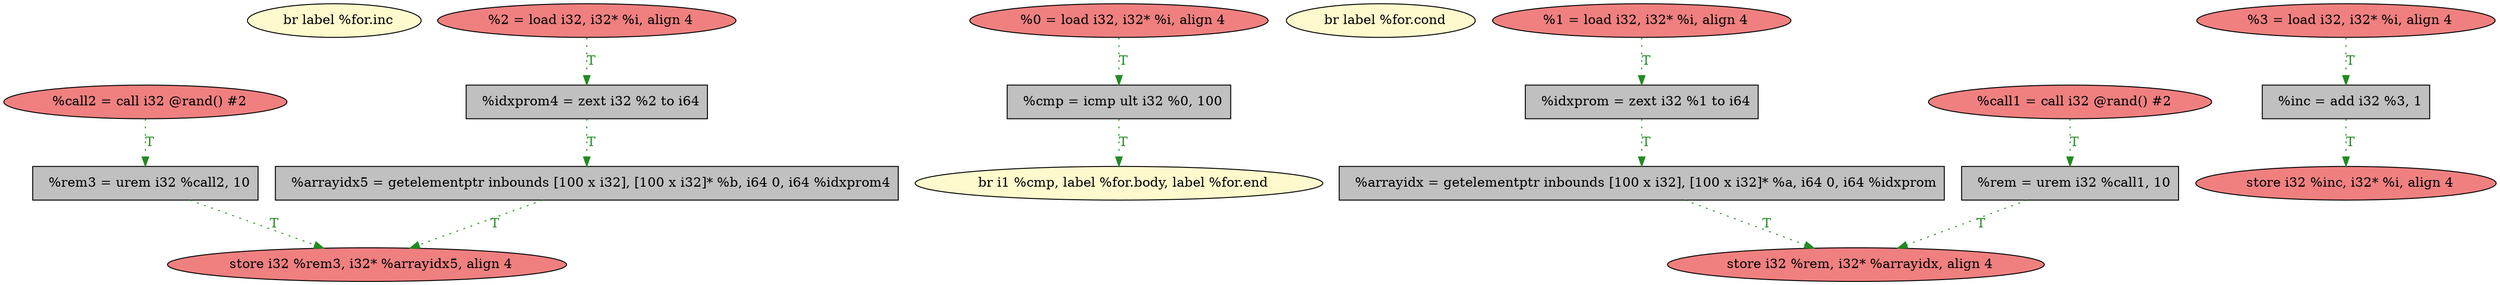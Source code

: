 
digraph G {


node294 [fillcolor=lemonchiffon,label="  br label %for.inc",shape=ellipse,style=filled ]
node291 [fillcolor=grey,label="  %arrayidx5 = getelementptr inbounds [100 x i32], [100 x i32]* %b, i64 0, i64 %idxprom4",shape=rectangle,style=filled ]
node280 [fillcolor=lightcoral,label="  %0 = load i32, i32* %i, align 4",shape=ellipse,style=filled ]
node275 [fillcolor=lemonchiffon,label="  br label %for.cond",shape=ellipse,style=filled ]
node292 [fillcolor=lightcoral,label="  %1 = load i32, i32* %i, align 4",shape=ellipse,style=filled ]
node284 [fillcolor=grey,label="  %rem3 = urem i32 %call2, 10",shape=rectangle,style=filled ]
node277 [fillcolor=lightcoral,label="  %3 = load i32, i32* %i, align 4",shape=ellipse,style=filled ]
node289 [fillcolor=lightcoral,label="  %2 = load i32, i32* %i, align 4",shape=ellipse,style=filled ]
node281 [fillcolor=lightcoral,label="  %call1 = call i32 @rand() #2",shape=ellipse,style=filled ]
node276 [fillcolor=grey,label="  %inc = add i32 %3, 1",shape=rectangle,style=filled ]
node285 [fillcolor=grey,label="  %arrayidx = getelementptr inbounds [100 x i32], [100 x i32]* %a, i64 0, i64 %idxprom",shape=rectangle,style=filled ]
node278 [fillcolor=lemonchiffon,label="  br i1 %cmp, label %for.body, label %for.end",shape=ellipse,style=filled ]
node282 [fillcolor=grey,label="  %cmp = icmp ult i32 %0, 100",shape=rectangle,style=filled ]
node293 [fillcolor=grey,label="  %rem = urem i32 %call1, 10",shape=rectangle,style=filled ]
node283 [fillcolor=lightcoral,label="  store i32 %inc, i32* %i, align 4",shape=ellipse,style=filled ]
node288 [fillcolor=lightcoral,label="  %call2 = call i32 @rand() #2",shape=ellipse,style=filled ]
node286 [fillcolor=lightcoral,label="  store i32 %rem, i32* %arrayidx, align 4",shape=ellipse,style=filled ]
node287 [fillcolor=lightcoral,label="  store i32 %rem3, i32* %arrayidx5, align 4",shape=ellipse,style=filled ]
node279 [fillcolor=grey,label="  %idxprom = zext i32 %1 to i64",shape=rectangle,style=filled ]
node290 [fillcolor=grey,label="  %idxprom4 = zext i32 %2 to i64",shape=rectangle,style=filled ]

node288->node284 [style=dotted,color=forestgreen,label="T",fontcolor=forestgreen ]
node279->node285 [style=dotted,color=forestgreen,label="T",fontcolor=forestgreen ]
node282->node278 [style=dotted,color=forestgreen,label="T",fontcolor=forestgreen ]
node290->node291 [style=dotted,color=forestgreen,label="T",fontcolor=forestgreen ]
node281->node293 [style=dotted,color=forestgreen,label="T",fontcolor=forestgreen ]
node276->node283 [style=dotted,color=forestgreen,label="T",fontcolor=forestgreen ]
node289->node290 [style=dotted,color=forestgreen,label="T",fontcolor=forestgreen ]
node292->node279 [style=dotted,color=forestgreen,label="T",fontcolor=forestgreen ]
node280->node282 [style=dotted,color=forestgreen,label="T",fontcolor=forestgreen ]
node293->node286 [style=dotted,color=forestgreen,label="T",fontcolor=forestgreen ]
node277->node276 [style=dotted,color=forestgreen,label="T",fontcolor=forestgreen ]
node284->node287 [style=dotted,color=forestgreen,label="T",fontcolor=forestgreen ]
node291->node287 [style=dotted,color=forestgreen,label="T",fontcolor=forestgreen ]
node285->node286 [style=dotted,color=forestgreen,label="T",fontcolor=forestgreen ]


}
